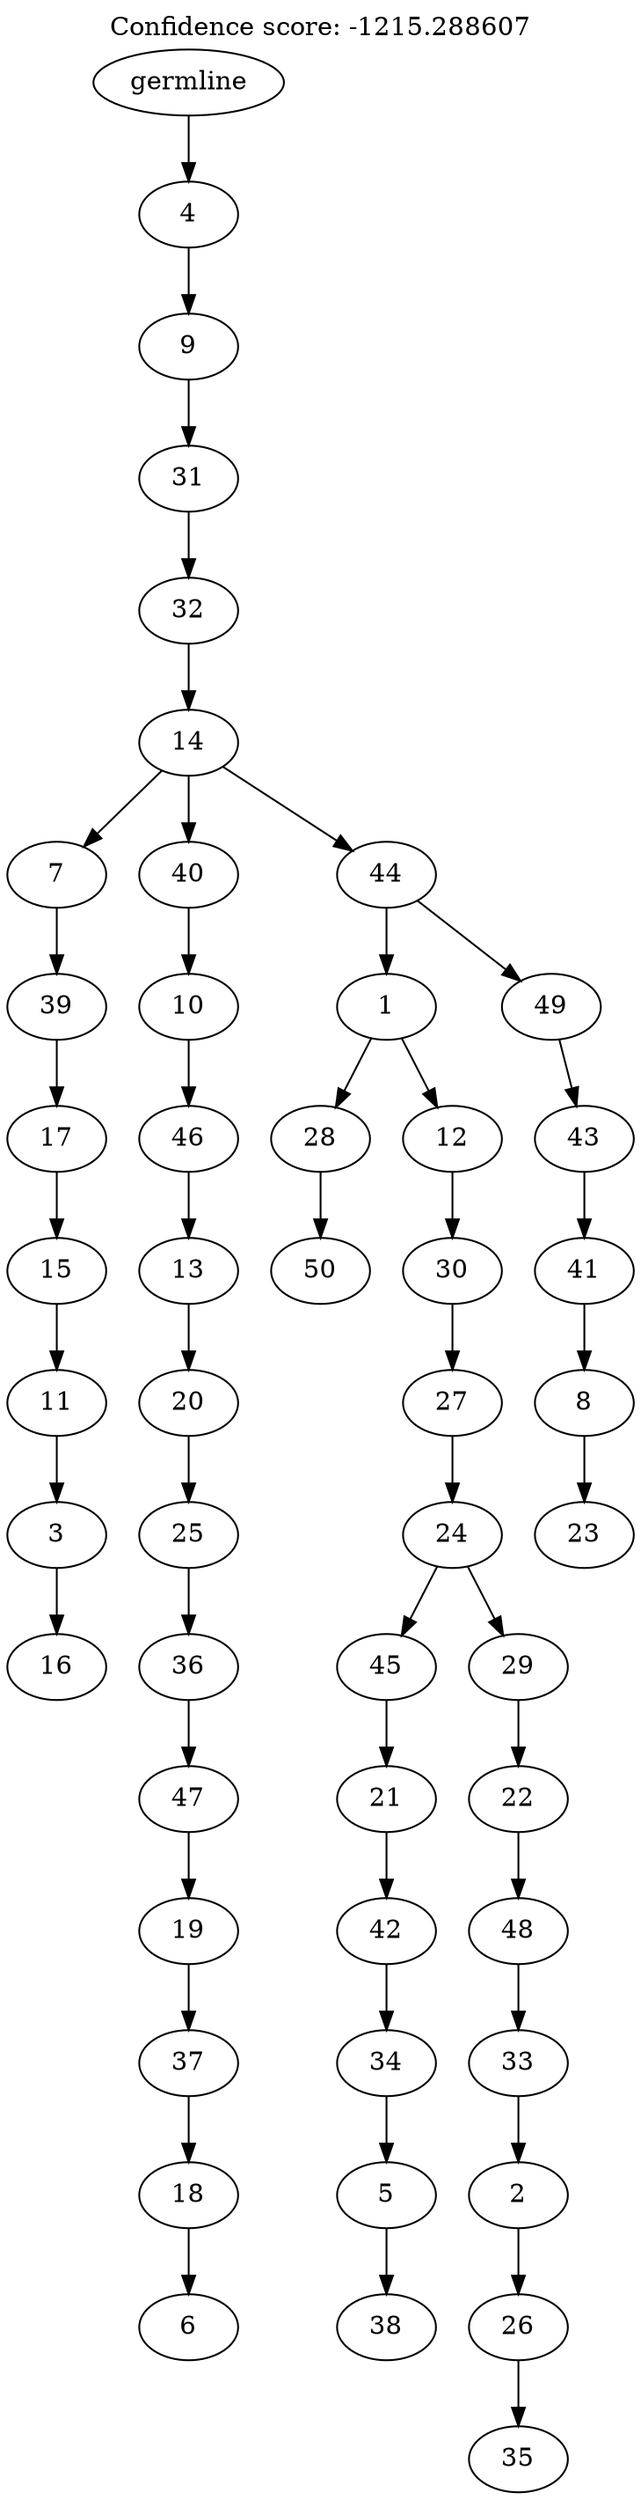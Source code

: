 digraph g {
	"49" -> "50";
	"50" [label="16"];
	"48" -> "49";
	"49" [label="3"];
	"47" -> "48";
	"48" [label="11"];
	"46" -> "47";
	"47" [label="15"];
	"45" -> "46";
	"46" [label="17"];
	"44" -> "45";
	"45" [label="39"];
	"42" -> "43";
	"43" [label="6"];
	"41" -> "42";
	"42" [label="18"];
	"40" -> "41";
	"41" [label="37"];
	"39" -> "40";
	"40" [label="19"];
	"38" -> "39";
	"39" [label="47"];
	"37" -> "38";
	"38" [label="36"];
	"36" -> "37";
	"37" [label="25"];
	"35" -> "36";
	"36" [label="20"];
	"34" -> "35";
	"35" [label="13"];
	"33" -> "34";
	"34" [label="46"];
	"32" -> "33";
	"33" [label="10"];
	"30" -> "31";
	"31" [label="50"];
	"28" -> "29";
	"29" [label="38"];
	"27" -> "28";
	"28" [label="5"];
	"26" -> "27";
	"27" [label="34"];
	"25" -> "26";
	"26" [label="42"];
	"24" -> "25";
	"25" [label="21"];
	"22" -> "23";
	"23" [label="35"];
	"21" -> "22";
	"22" [label="26"];
	"20" -> "21";
	"21" [label="2"];
	"19" -> "20";
	"20" [label="33"];
	"18" -> "19";
	"19" [label="48"];
	"17" -> "18";
	"18" [label="22"];
	"16" -> "17";
	"17" [label="29"];
	"16" -> "24";
	"24" [label="45"];
	"15" -> "16";
	"16" [label="24"];
	"14" -> "15";
	"15" [label="27"];
	"13" -> "14";
	"14" [label="30"];
	"12" -> "13";
	"13" [label="12"];
	"12" -> "30";
	"30" [label="28"];
	"10" -> "11";
	"11" [label="23"];
	"9" -> "10";
	"10" [label="8"];
	"8" -> "9";
	"9" [label="41"];
	"7" -> "8";
	"8" [label="43"];
	"6" -> "7";
	"7" [label="49"];
	"6" -> "12";
	"12" [label="1"];
	"5" -> "6";
	"6" [label="44"];
	"5" -> "32";
	"32" [label="40"];
	"5" -> "44";
	"44" [label="7"];
	"4" -> "5";
	"5" [label="14"];
	"3" -> "4";
	"4" [label="32"];
	"2" -> "3";
	"3" [label="31"];
	"1" -> "2";
	"2" [label="9"];
	"0" -> "1";
	"1" [label="4"];
	"0" [label="germline"];
	labelloc="t";
	label="Confidence score: -1215.288607";
}
